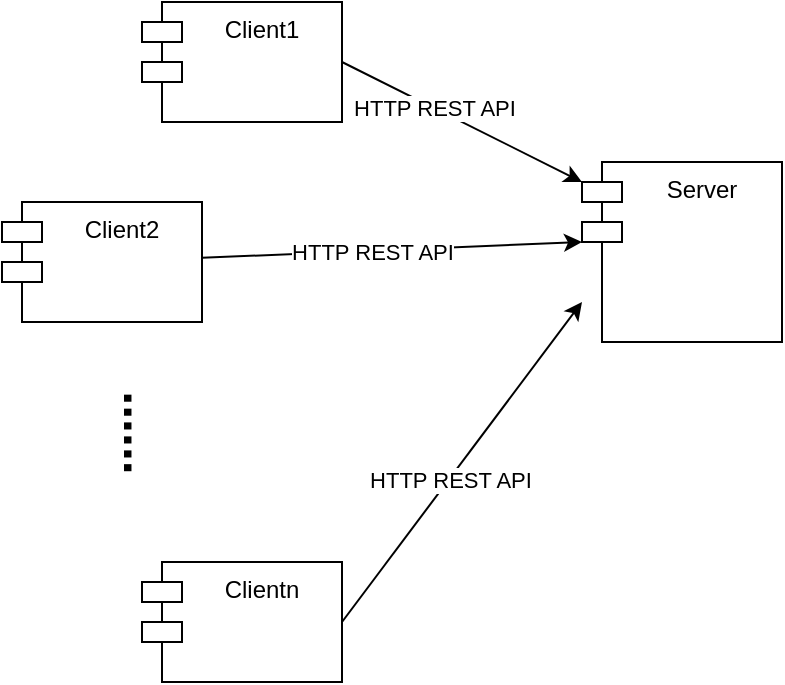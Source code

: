 <mxfile version="14.7.6" type="github"><diagram id="nUT9yHG9pWdU-9jK5tKm" name="Page-1"><mxGraphModel dx="955" dy="548" grid="1" gridSize="10" guides="0" tooltips="1" connect="1" arrows="1" fold="1" page="1" pageScale="1" pageWidth="1169" pageHeight="827" math="0" shadow="0"><root><mxCell id="0"/><mxCell id="1" parent="0"/><mxCell id="ioTYmT8d7vv8WwYGuYUH-1" value="Client1" style="shape=module;align=left;spacingLeft=20;align=center;verticalAlign=top;" vertex="1" parent="1"><mxGeometry x="200" y="90" width="100" height="60" as="geometry"/></mxCell><mxCell id="ioTYmT8d7vv8WwYGuYUH-2" value="Client2" style="shape=module;align=left;spacingLeft=20;align=center;verticalAlign=top;" vertex="1" parent="1"><mxGeometry x="130" y="190" width="100" height="60" as="geometry"/></mxCell><mxCell id="ioTYmT8d7vv8WwYGuYUH-3" value="Clientn" style="shape=module;align=left;spacingLeft=20;align=center;verticalAlign=top;" vertex="1" parent="1"><mxGeometry x="200" y="370" width="100" height="60" as="geometry"/></mxCell><mxCell id="ioTYmT8d7vv8WwYGuYUH-4" value="&lt;h3&gt;&lt;font style=&quot;font-size: 25.04px&quot;&gt;......&lt;/font&gt;&lt;/h3&gt;" style="text;html=1;align=center;verticalAlign=middle;resizable=0;points=[];autosize=1;strokeColor=none;rotation=90;" vertex="1" parent="1"><mxGeometry x="170" y="280" width="60" height="50" as="geometry"/></mxCell><mxCell id="ioTYmT8d7vv8WwYGuYUH-56" value="" style="endArrow=classic;html=1;exitX=1;exitY=0.5;exitDx=0;exitDy=0;" edge="1" parent="1" source="ioTYmT8d7vv8WwYGuYUH-1"><mxGeometry width="50" height="50" relative="1" as="geometry"><mxPoint x="360" y="270" as="sourcePoint"/><mxPoint x="420" y="180" as="targetPoint"/></mxGeometry></mxCell><mxCell id="ioTYmT8d7vv8WwYGuYUH-87" value="HTTP REST API" style="edgeLabel;html=1;align=center;verticalAlign=middle;resizable=0;points=[];" vertex="1" connectable="0" parent="ioTYmT8d7vv8WwYGuYUH-56"><mxGeometry x="-0.242" relative="1" as="geometry"><mxPoint as="offset"/></mxGeometry></mxCell><mxCell id="ioTYmT8d7vv8WwYGuYUH-85" value="" style="endArrow=classic;html=1;" edge="1" parent="1" source="ioTYmT8d7vv8WwYGuYUH-2"><mxGeometry width="50" height="50" relative="1" as="geometry"><mxPoint x="310" y="130" as="sourcePoint"/><mxPoint x="420" y="210" as="targetPoint"/></mxGeometry></mxCell><mxCell id="ioTYmT8d7vv8WwYGuYUH-86" value="HTTP REST API" style="edgeLabel;html=1;align=center;verticalAlign=middle;resizable=0;points=[];" vertex="1" connectable="0" parent="ioTYmT8d7vv8WwYGuYUH-85"><mxGeometry x="-0.108" relative="1" as="geometry"><mxPoint as="offset"/></mxGeometry></mxCell><mxCell id="ioTYmT8d7vv8WwYGuYUH-88" value="" style="endArrow=classic;html=1;exitX=1;exitY=0.5;exitDx=0;exitDy=0;" edge="1" parent="1" source="ioTYmT8d7vv8WwYGuYUH-3"><mxGeometry width="50" height="50" relative="1" as="geometry"><mxPoint x="250" y="227.826" as="sourcePoint"/><mxPoint x="420" y="240" as="targetPoint"/></mxGeometry></mxCell><mxCell id="ioTYmT8d7vv8WwYGuYUH-89" value="HTTP REST API" style="edgeLabel;html=1;align=center;verticalAlign=middle;resizable=0;points=[];" vertex="1" connectable="0" parent="ioTYmT8d7vv8WwYGuYUH-88"><mxGeometry x="-0.108" relative="1" as="geometry"><mxPoint as="offset"/></mxGeometry></mxCell><mxCell id="ioTYmT8d7vv8WwYGuYUH-90" value="Server" style="shape=module;align=left;spacingLeft=20;align=center;verticalAlign=top;" vertex="1" parent="1"><mxGeometry x="420" y="170" width="100" height="90" as="geometry"/></mxCell></root></mxGraphModel></diagram></mxfile>